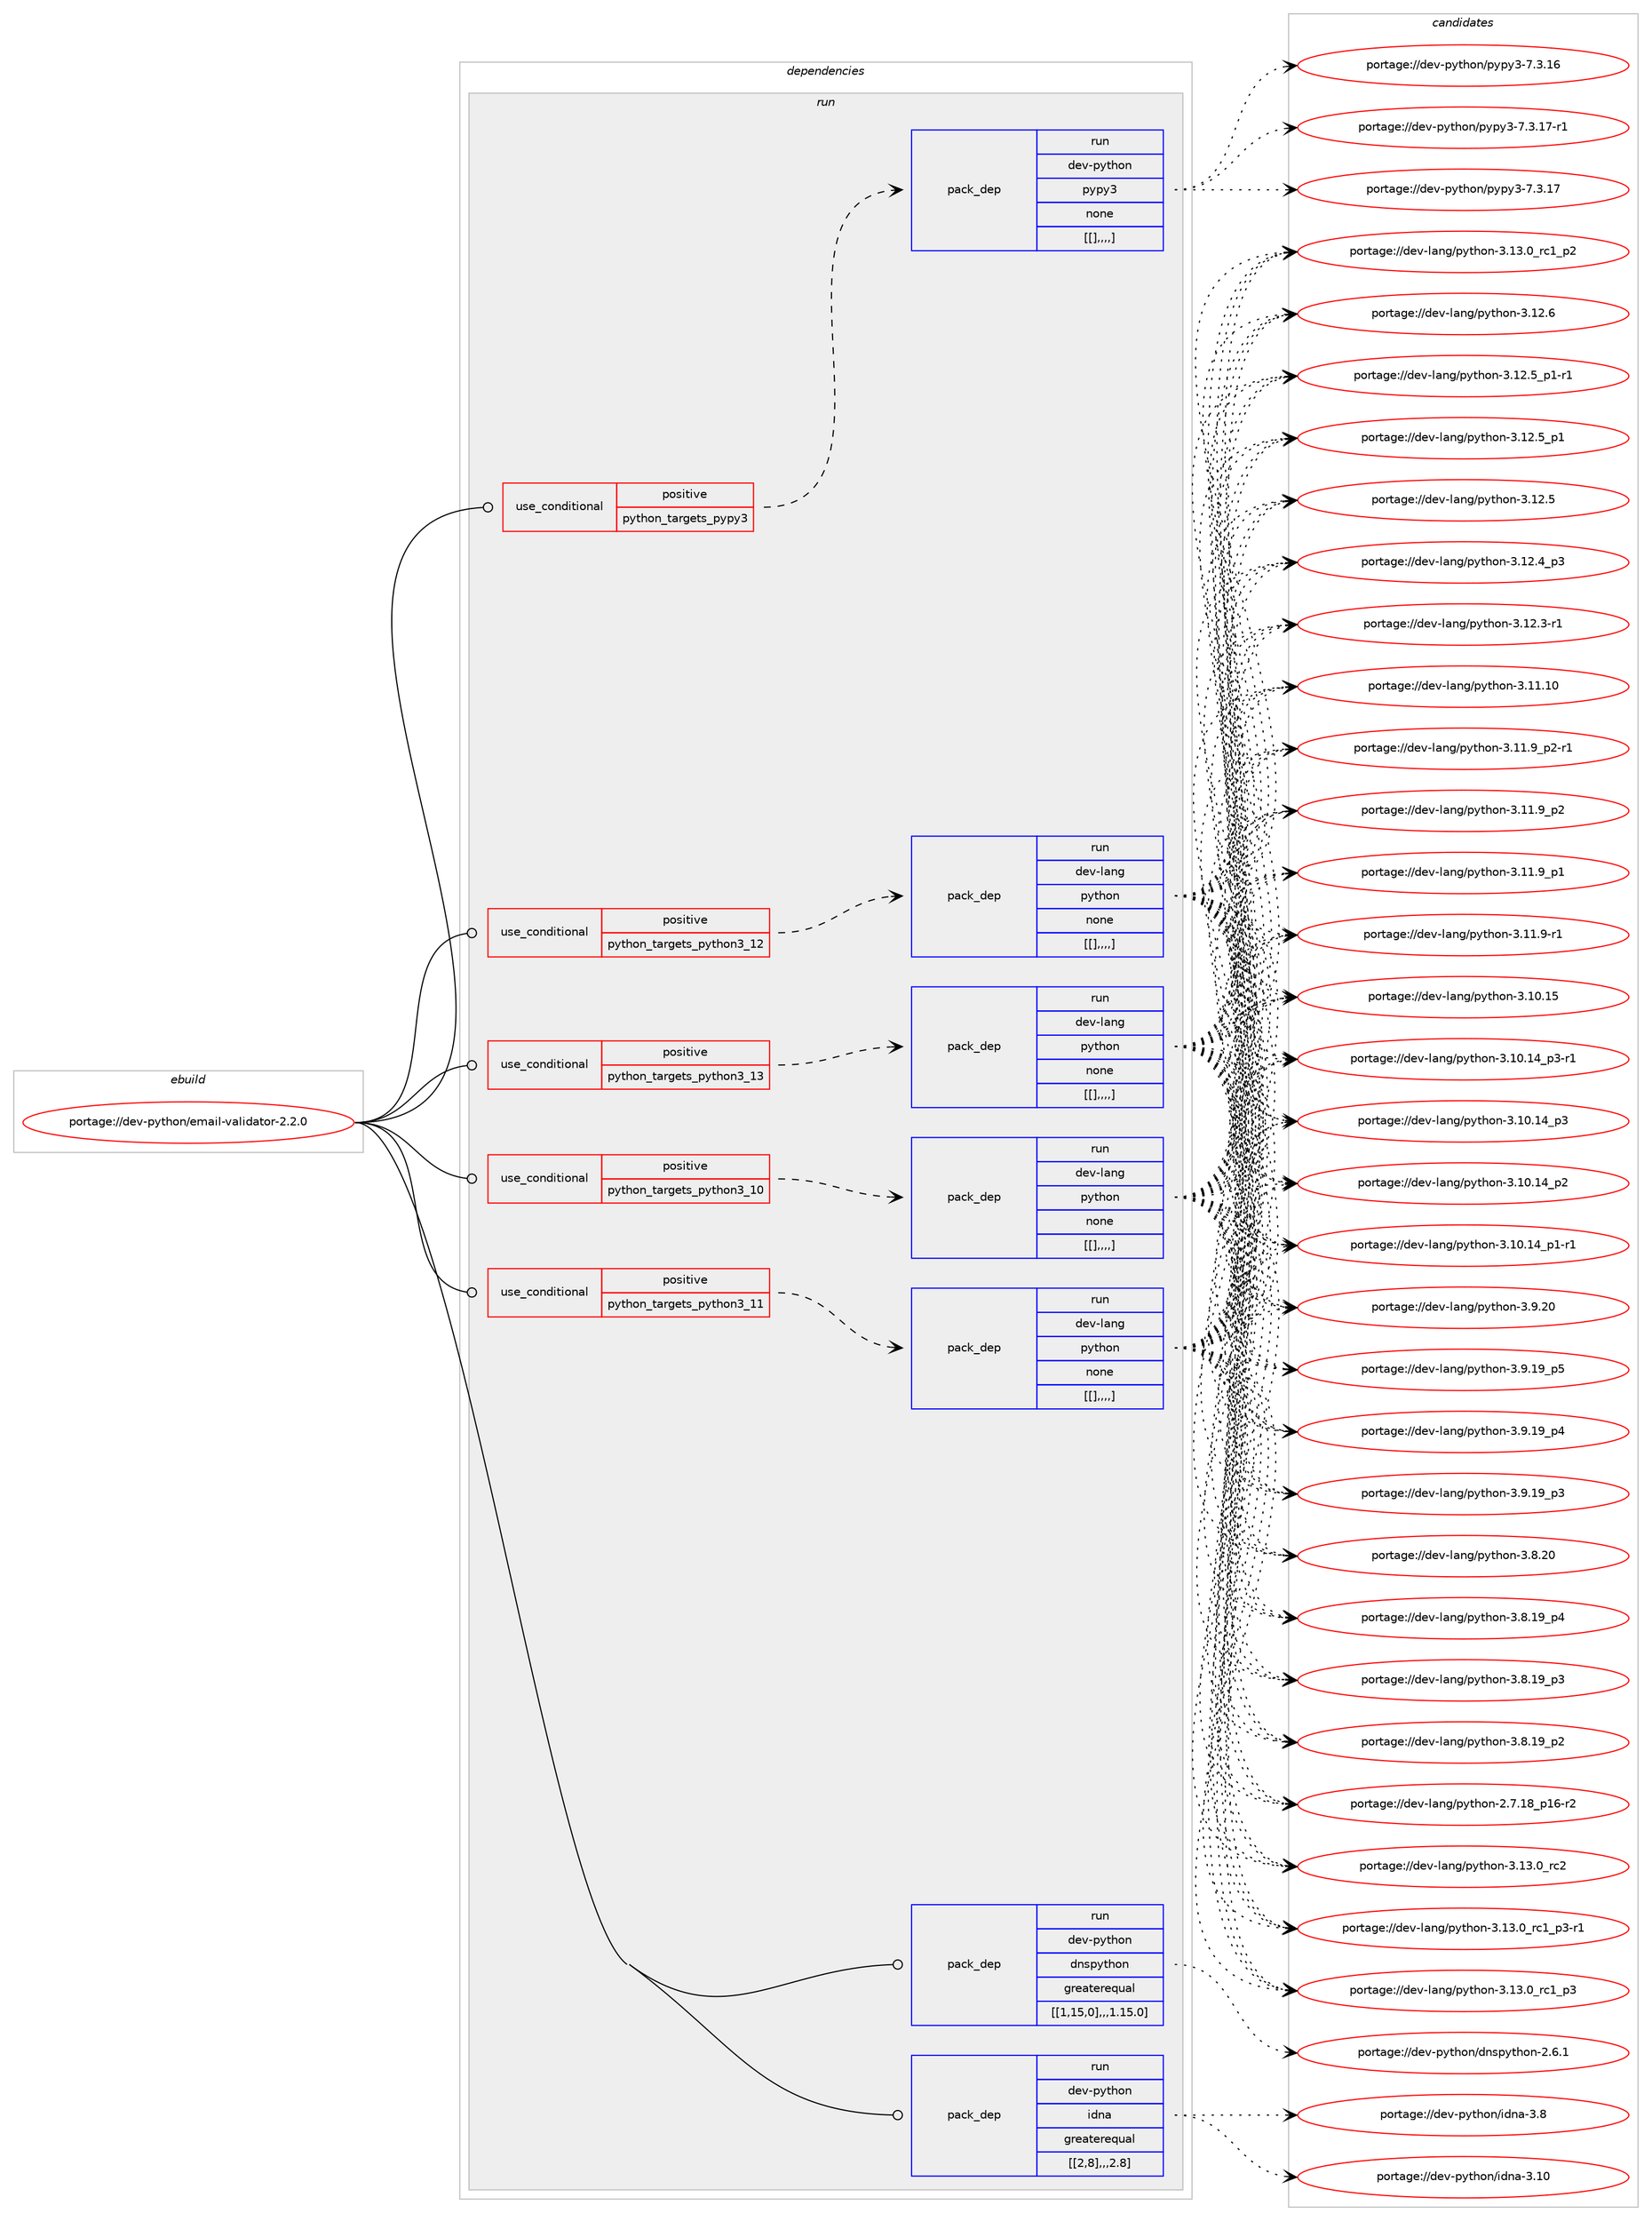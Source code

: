 digraph prolog {

# *************
# Graph options
# *************

newrank=true;
concentrate=true;
compound=true;
graph [rankdir=LR,fontname=Helvetica,fontsize=10,ranksep=1.5];#, ranksep=2.5, nodesep=0.2];
edge  [arrowhead=vee];
node  [fontname=Helvetica,fontsize=10];

# **********
# The ebuild
# **********

subgraph cluster_leftcol {
color=gray;
label=<<i>ebuild</i>>;
id [label="portage://dev-python/email-validator-2.2.0", color=red, width=4, href="../dev-python/email-validator-2.2.0.svg"];
}

# ****************
# The dependencies
# ****************

subgraph cluster_midcol {
color=gray;
label=<<i>dependencies</i>>;
subgraph cluster_compile {
fillcolor="#eeeeee";
style=filled;
label=<<i>compile</i>>;
}
subgraph cluster_compileandrun {
fillcolor="#eeeeee";
style=filled;
label=<<i>compile and run</i>>;
}
subgraph cluster_run {
fillcolor="#eeeeee";
style=filled;
label=<<i>run</i>>;
subgraph cond33150 {
dependency146765 [label=<<TABLE BORDER="0" CELLBORDER="1" CELLSPACING="0" CELLPADDING="4"><TR><TD ROWSPAN="3" CELLPADDING="10">use_conditional</TD></TR><TR><TD>positive</TD></TR><TR><TD>python_targets_pypy3</TD></TR></TABLE>>, shape=none, color=red];
subgraph pack112398 {
dependency146766 [label=<<TABLE BORDER="0" CELLBORDER="1" CELLSPACING="0" CELLPADDING="4" WIDTH="220"><TR><TD ROWSPAN="6" CELLPADDING="30">pack_dep</TD></TR><TR><TD WIDTH="110">run</TD></TR><TR><TD>dev-python</TD></TR><TR><TD>pypy3</TD></TR><TR><TD>none</TD></TR><TR><TD>[[],,,,]</TD></TR></TABLE>>, shape=none, color=blue];
}
dependency146765:e -> dependency146766:w [weight=20,style="dashed",arrowhead="vee"];
}
id:e -> dependency146765:w [weight=20,style="solid",arrowhead="odot"];
subgraph cond33151 {
dependency146767 [label=<<TABLE BORDER="0" CELLBORDER="1" CELLSPACING="0" CELLPADDING="4"><TR><TD ROWSPAN="3" CELLPADDING="10">use_conditional</TD></TR><TR><TD>positive</TD></TR><TR><TD>python_targets_python3_10</TD></TR></TABLE>>, shape=none, color=red];
subgraph pack112399 {
dependency146768 [label=<<TABLE BORDER="0" CELLBORDER="1" CELLSPACING="0" CELLPADDING="4" WIDTH="220"><TR><TD ROWSPAN="6" CELLPADDING="30">pack_dep</TD></TR><TR><TD WIDTH="110">run</TD></TR><TR><TD>dev-lang</TD></TR><TR><TD>python</TD></TR><TR><TD>none</TD></TR><TR><TD>[[],,,,]</TD></TR></TABLE>>, shape=none, color=blue];
}
dependency146767:e -> dependency146768:w [weight=20,style="dashed",arrowhead="vee"];
}
id:e -> dependency146767:w [weight=20,style="solid",arrowhead="odot"];
subgraph cond33152 {
dependency146769 [label=<<TABLE BORDER="0" CELLBORDER="1" CELLSPACING="0" CELLPADDING="4"><TR><TD ROWSPAN="3" CELLPADDING="10">use_conditional</TD></TR><TR><TD>positive</TD></TR><TR><TD>python_targets_python3_11</TD></TR></TABLE>>, shape=none, color=red];
subgraph pack112400 {
dependency146770 [label=<<TABLE BORDER="0" CELLBORDER="1" CELLSPACING="0" CELLPADDING="4" WIDTH="220"><TR><TD ROWSPAN="6" CELLPADDING="30">pack_dep</TD></TR><TR><TD WIDTH="110">run</TD></TR><TR><TD>dev-lang</TD></TR><TR><TD>python</TD></TR><TR><TD>none</TD></TR><TR><TD>[[],,,,]</TD></TR></TABLE>>, shape=none, color=blue];
}
dependency146769:e -> dependency146770:w [weight=20,style="dashed",arrowhead="vee"];
}
id:e -> dependency146769:w [weight=20,style="solid",arrowhead="odot"];
subgraph cond33153 {
dependency146771 [label=<<TABLE BORDER="0" CELLBORDER="1" CELLSPACING="0" CELLPADDING="4"><TR><TD ROWSPAN="3" CELLPADDING="10">use_conditional</TD></TR><TR><TD>positive</TD></TR><TR><TD>python_targets_python3_12</TD></TR></TABLE>>, shape=none, color=red];
subgraph pack112401 {
dependency146772 [label=<<TABLE BORDER="0" CELLBORDER="1" CELLSPACING="0" CELLPADDING="4" WIDTH="220"><TR><TD ROWSPAN="6" CELLPADDING="30">pack_dep</TD></TR><TR><TD WIDTH="110">run</TD></TR><TR><TD>dev-lang</TD></TR><TR><TD>python</TD></TR><TR><TD>none</TD></TR><TR><TD>[[],,,,]</TD></TR></TABLE>>, shape=none, color=blue];
}
dependency146771:e -> dependency146772:w [weight=20,style="dashed",arrowhead="vee"];
}
id:e -> dependency146771:w [weight=20,style="solid",arrowhead="odot"];
subgraph cond33154 {
dependency146773 [label=<<TABLE BORDER="0" CELLBORDER="1" CELLSPACING="0" CELLPADDING="4"><TR><TD ROWSPAN="3" CELLPADDING="10">use_conditional</TD></TR><TR><TD>positive</TD></TR><TR><TD>python_targets_python3_13</TD></TR></TABLE>>, shape=none, color=red];
subgraph pack112402 {
dependency146774 [label=<<TABLE BORDER="0" CELLBORDER="1" CELLSPACING="0" CELLPADDING="4" WIDTH="220"><TR><TD ROWSPAN="6" CELLPADDING="30">pack_dep</TD></TR><TR><TD WIDTH="110">run</TD></TR><TR><TD>dev-lang</TD></TR><TR><TD>python</TD></TR><TR><TD>none</TD></TR><TR><TD>[[],,,,]</TD></TR></TABLE>>, shape=none, color=blue];
}
dependency146773:e -> dependency146774:w [weight=20,style="dashed",arrowhead="vee"];
}
id:e -> dependency146773:w [weight=20,style="solid",arrowhead="odot"];
subgraph pack112403 {
dependency146775 [label=<<TABLE BORDER="0" CELLBORDER="1" CELLSPACING="0" CELLPADDING="4" WIDTH="220"><TR><TD ROWSPAN="6" CELLPADDING="30">pack_dep</TD></TR><TR><TD WIDTH="110">run</TD></TR><TR><TD>dev-python</TD></TR><TR><TD>dnspython</TD></TR><TR><TD>greaterequal</TD></TR><TR><TD>[[1,15,0],,,1.15.0]</TD></TR></TABLE>>, shape=none, color=blue];
}
id:e -> dependency146775:w [weight=20,style="solid",arrowhead="odot"];
subgraph pack112404 {
dependency146776 [label=<<TABLE BORDER="0" CELLBORDER="1" CELLSPACING="0" CELLPADDING="4" WIDTH="220"><TR><TD ROWSPAN="6" CELLPADDING="30">pack_dep</TD></TR><TR><TD WIDTH="110">run</TD></TR><TR><TD>dev-python</TD></TR><TR><TD>idna</TD></TR><TR><TD>greaterequal</TD></TR><TR><TD>[[2,8],,,2.8]</TD></TR></TABLE>>, shape=none, color=blue];
}
id:e -> dependency146776:w [weight=20,style="solid",arrowhead="odot"];
}
}

# **************
# The candidates
# **************

subgraph cluster_choices {
rank=same;
color=gray;
label=<<i>candidates</i>>;

subgraph choice112398 {
color=black;
nodesep=1;
choice100101118451121211161041111104711212111212151455546514649554511449 [label="portage://dev-python/pypy3-7.3.17-r1", color=red, width=4,href="../dev-python/pypy3-7.3.17-r1.svg"];
choice10010111845112121116104111110471121211121215145554651464955 [label="portage://dev-python/pypy3-7.3.17", color=red, width=4,href="../dev-python/pypy3-7.3.17.svg"];
choice10010111845112121116104111110471121211121215145554651464954 [label="portage://dev-python/pypy3-7.3.16", color=red, width=4,href="../dev-python/pypy3-7.3.16.svg"];
dependency146766:e -> choice100101118451121211161041111104711212111212151455546514649554511449:w [style=dotted,weight="100"];
dependency146766:e -> choice10010111845112121116104111110471121211121215145554651464955:w [style=dotted,weight="100"];
dependency146766:e -> choice10010111845112121116104111110471121211121215145554651464954:w [style=dotted,weight="100"];
}
subgraph choice112399 {
color=black;
nodesep=1;
choice10010111845108971101034711212111610411111045514649514648951149950 [label="portage://dev-lang/python-3.13.0_rc2", color=red, width=4,href="../dev-lang/python-3.13.0_rc2.svg"];
choice1001011184510897110103471121211161041111104551464951464895114994995112514511449 [label="portage://dev-lang/python-3.13.0_rc1_p3-r1", color=red, width=4,href="../dev-lang/python-3.13.0_rc1_p3-r1.svg"];
choice100101118451089711010347112121116104111110455146495146489511499499511251 [label="portage://dev-lang/python-3.13.0_rc1_p3", color=red, width=4,href="../dev-lang/python-3.13.0_rc1_p3.svg"];
choice100101118451089711010347112121116104111110455146495146489511499499511250 [label="portage://dev-lang/python-3.13.0_rc1_p2", color=red, width=4,href="../dev-lang/python-3.13.0_rc1_p2.svg"];
choice10010111845108971101034711212111610411111045514649504654 [label="portage://dev-lang/python-3.12.6", color=red, width=4,href="../dev-lang/python-3.12.6.svg"];
choice1001011184510897110103471121211161041111104551464950465395112494511449 [label="portage://dev-lang/python-3.12.5_p1-r1", color=red, width=4,href="../dev-lang/python-3.12.5_p1-r1.svg"];
choice100101118451089711010347112121116104111110455146495046539511249 [label="portage://dev-lang/python-3.12.5_p1", color=red, width=4,href="../dev-lang/python-3.12.5_p1.svg"];
choice10010111845108971101034711212111610411111045514649504653 [label="portage://dev-lang/python-3.12.5", color=red, width=4,href="../dev-lang/python-3.12.5.svg"];
choice100101118451089711010347112121116104111110455146495046529511251 [label="portage://dev-lang/python-3.12.4_p3", color=red, width=4,href="../dev-lang/python-3.12.4_p3.svg"];
choice100101118451089711010347112121116104111110455146495046514511449 [label="portage://dev-lang/python-3.12.3-r1", color=red, width=4,href="../dev-lang/python-3.12.3-r1.svg"];
choice1001011184510897110103471121211161041111104551464949464948 [label="portage://dev-lang/python-3.11.10", color=red, width=4,href="../dev-lang/python-3.11.10.svg"];
choice1001011184510897110103471121211161041111104551464949465795112504511449 [label="portage://dev-lang/python-3.11.9_p2-r1", color=red, width=4,href="../dev-lang/python-3.11.9_p2-r1.svg"];
choice100101118451089711010347112121116104111110455146494946579511250 [label="portage://dev-lang/python-3.11.9_p2", color=red, width=4,href="../dev-lang/python-3.11.9_p2.svg"];
choice100101118451089711010347112121116104111110455146494946579511249 [label="portage://dev-lang/python-3.11.9_p1", color=red, width=4,href="../dev-lang/python-3.11.9_p1.svg"];
choice100101118451089711010347112121116104111110455146494946574511449 [label="portage://dev-lang/python-3.11.9-r1", color=red, width=4,href="../dev-lang/python-3.11.9-r1.svg"];
choice1001011184510897110103471121211161041111104551464948464953 [label="portage://dev-lang/python-3.10.15", color=red, width=4,href="../dev-lang/python-3.10.15.svg"];
choice100101118451089711010347112121116104111110455146494846495295112514511449 [label="portage://dev-lang/python-3.10.14_p3-r1", color=red, width=4,href="../dev-lang/python-3.10.14_p3-r1.svg"];
choice10010111845108971101034711212111610411111045514649484649529511251 [label="portage://dev-lang/python-3.10.14_p3", color=red, width=4,href="../dev-lang/python-3.10.14_p3.svg"];
choice10010111845108971101034711212111610411111045514649484649529511250 [label="portage://dev-lang/python-3.10.14_p2", color=red, width=4,href="../dev-lang/python-3.10.14_p2.svg"];
choice100101118451089711010347112121116104111110455146494846495295112494511449 [label="portage://dev-lang/python-3.10.14_p1-r1", color=red, width=4,href="../dev-lang/python-3.10.14_p1-r1.svg"];
choice10010111845108971101034711212111610411111045514657465048 [label="portage://dev-lang/python-3.9.20", color=red, width=4,href="../dev-lang/python-3.9.20.svg"];
choice100101118451089711010347112121116104111110455146574649579511253 [label="portage://dev-lang/python-3.9.19_p5", color=red, width=4,href="../dev-lang/python-3.9.19_p5.svg"];
choice100101118451089711010347112121116104111110455146574649579511252 [label="portage://dev-lang/python-3.9.19_p4", color=red, width=4,href="../dev-lang/python-3.9.19_p4.svg"];
choice100101118451089711010347112121116104111110455146574649579511251 [label="portage://dev-lang/python-3.9.19_p3", color=red, width=4,href="../dev-lang/python-3.9.19_p3.svg"];
choice10010111845108971101034711212111610411111045514656465048 [label="portage://dev-lang/python-3.8.20", color=red, width=4,href="../dev-lang/python-3.8.20.svg"];
choice100101118451089711010347112121116104111110455146564649579511252 [label="portage://dev-lang/python-3.8.19_p4", color=red, width=4,href="../dev-lang/python-3.8.19_p4.svg"];
choice100101118451089711010347112121116104111110455146564649579511251 [label="portage://dev-lang/python-3.8.19_p3", color=red, width=4,href="../dev-lang/python-3.8.19_p3.svg"];
choice100101118451089711010347112121116104111110455146564649579511250 [label="portage://dev-lang/python-3.8.19_p2", color=red, width=4,href="../dev-lang/python-3.8.19_p2.svg"];
choice100101118451089711010347112121116104111110455046554649569511249544511450 [label="portage://dev-lang/python-2.7.18_p16-r2", color=red, width=4,href="../dev-lang/python-2.7.18_p16-r2.svg"];
dependency146768:e -> choice10010111845108971101034711212111610411111045514649514648951149950:w [style=dotted,weight="100"];
dependency146768:e -> choice1001011184510897110103471121211161041111104551464951464895114994995112514511449:w [style=dotted,weight="100"];
dependency146768:e -> choice100101118451089711010347112121116104111110455146495146489511499499511251:w [style=dotted,weight="100"];
dependency146768:e -> choice100101118451089711010347112121116104111110455146495146489511499499511250:w [style=dotted,weight="100"];
dependency146768:e -> choice10010111845108971101034711212111610411111045514649504654:w [style=dotted,weight="100"];
dependency146768:e -> choice1001011184510897110103471121211161041111104551464950465395112494511449:w [style=dotted,weight="100"];
dependency146768:e -> choice100101118451089711010347112121116104111110455146495046539511249:w [style=dotted,weight="100"];
dependency146768:e -> choice10010111845108971101034711212111610411111045514649504653:w [style=dotted,weight="100"];
dependency146768:e -> choice100101118451089711010347112121116104111110455146495046529511251:w [style=dotted,weight="100"];
dependency146768:e -> choice100101118451089711010347112121116104111110455146495046514511449:w [style=dotted,weight="100"];
dependency146768:e -> choice1001011184510897110103471121211161041111104551464949464948:w [style=dotted,weight="100"];
dependency146768:e -> choice1001011184510897110103471121211161041111104551464949465795112504511449:w [style=dotted,weight="100"];
dependency146768:e -> choice100101118451089711010347112121116104111110455146494946579511250:w [style=dotted,weight="100"];
dependency146768:e -> choice100101118451089711010347112121116104111110455146494946579511249:w [style=dotted,weight="100"];
dependency146768:e -> choice100101118451089711010347112121116104111110455146494946574511449:w [style=dotted,weight="100"];
dependency146768:e -> choice1001011184510897110103471121211161041111104551464948464953:w [style=dotted,weight="100"];
dependency146768:e -> choice100101118451089711010347112121116104111110455146494846495295112514511449:w [style=dotted,weight="100"];
dependency146768:e -> choice10010111845108971101034711212111610411111045514649484649529511251:w [style=dotted,weight="100"];
dependency146768:e -> choice10010111845108971101034711212111610411111045514649484649529511250:w [style=dotted,weight="100"];
dependency146768:e -> choice100101118451089711010347112121116104111110455146494846495295112494511449:w [style=dotted,weight="100"];
dependency146768:e -> choice10010111845108971101034711212111610411111045514657465048:w [style=dotted,weight="100"];
dependency146768:e -> choice100101118451089711010347112121116104111110455146574649579511253:w [style=dotted,weight="100"];
dependency146768:e -> choice100101118451089711010347112121116104111110455146574649579511252:w [style=dotted,weight="100"];
dependency146768:e -> choice100101118451089711010347112121116104111110455146574649579511251:w [style=dotted,weight="100"];
dependency146768:e -> choice10010111845108971101034711212111610411111045514656465048:w [style=dotted,weight="100"];
dependency146768:e -> choice100101118451089711010347112121116104111110455146564649579511252:w [style=dotted,weight="100"];
dependency146768:e -> choice100101118451089711010347112121116104111110455146564649579511251:w [style=dotted,weight="100"];
dependency146768:e -> choice100101118451089711010347112121116104111110455146564649579511250:w [style=dotted,weight="100"];
dependency146768:e -> choice100101118451089711010347112121116104111110455046554649569511249544511450:w [style=dotted,weight="100"];
}
subgraph choice112400 {
color=black;
nodesep=1;
choice10010111845108971101034711212111610411111045514649514648951149950 [label="portage://dev-lang/python-3.13.0_rc2", color=red, width=4,href="../dev-lang/python-3.13.0_rc2.svg"];
choice1001011184510897110103471121211161041111104551464951464895114994995112514511449 [label="portage://dev-lang/python-3.13.0_rc1_p3-r1", color=red, width=4,href="../dev-lang/python-3.13.0_rc1_p3-r1.svg"];
choice100101118451089711010347112121116104111110455146495146489511499499511251 [label="portage://dev-lang/python-3.13.0_rc1_p3", color=red, width=4,href="../dev-lang/python-3.13.0_rc1_p3.svg"];
choice100101118451089711010347112121116104111110455146495146489511499499511250 [label="portage://dev-lang/python-3.13.0_rc1_p2", color=red, width=4,href="../dev-lang/python-3.13.0_rc1_p2.svg"];
choice10010111845108971101034711212111610411111045514649504654 [label="portage://dev-lang/python-3.12.6", color=red, width=4,href="../dev-lang/python-3.12.6.svg"];
choice1001011184510897110103471121211161041111104551464950465395112494511449 [label="portage://dev-lang/python-3.12.5_p1-r1", color=red, width=4,href="../dev-lang/python-3.12.5_p1-r1.svg"];
choice100101118451089711010347112121116104111110455146495046539511249 [label="portage://dev-lang/python-3.12.5_p1", color=red, width=4,href="../dev-lang/python-3.12.5_p1.svg"];
choice10010111845108971101034711212111610411111045514649504653 [label="portage://dev-lang/python-3.12.5", color=red, width=4,href="../dev-lang/python-3.12.5.svg"];
choice100101118451089711010347112121116104111110455146495046529511251 [label="portage://dev-lang/python-3.12.4_p3", color=red, width=4,href="../dev-lang/python-3.12.4_p3.svg"];
choice100101118451089711010347112121116104111110455146495046514511449 [label="portage://dev-lang/python-3.12.3-r1", color=red, width=4,href="../dev-lang/python-3.12.3-r1.svg"];
choice1001011184510897110103471121211161041111104551464949464948 [label="portage://dev-lang/python-3.11.10", color=red, width=4,href="../dev-lang/python-3.11.10.svg"];
choice1001011184510897110103471121211161041111104551464949465795112504511449 [label="portage://dev-lang/python-3.11.9_p2-r1", color=red, width=4,href="../dev-lang/python-3.11.9_p2-r1.svg"];
choice100101118451089711010347112121116104111110455146494946579511250 [label="portage://dev-lang/python-3.11.9_p2", color=red, width=4,href="../dev-lang/python-3.11.9_p2.svg"];
choice100101118451089711010347112121116104111110455146494946579511249 [label="portage://dev-lang/python-3.11.9_p1", color=red, width=4,href="../dev-lang/python-3.11.9_p1.svg"];
choice100101118451089711010347112121116104111110455146494946574511449 [label="portage://dev-lang/python-3.11.9-r1", color=red, width=4,href="../dev-lang/python-3.11.9-r1.svg"];
choice1001011184510897110103471121211161041111104551464948464953 [label="portage://dev-lang/python-3.10.15", color=red, width=4,href="../dev-lang/python-3.10.15.svg"];
choice100101118451089711010347112121116104111110455146494846495295112514511449 [label="portage://dev-lang/python-3.10.14_p3-r1", color=red, width=4,href="../dev-lang/python-3.10.14_p3-r1.svg"];
choice10010111845108971101034711212111610411111045514649484649529511251 [label="portage://dev-lang/python-3.10.14_p3", color=red, width=4,href="../dev-lang/python-3.10.14_p3.svg"];
choice10010111845108971101034711212111610411111045514649484649529511250 [label="portage://dev-lang/python-3.10.14_p2", color=red, width=4,href="../dev-lang/python-3.10.14_p2.svg"];
choice100101118451089711010347112121116104111110455146494846495295112494511449 [label="portage://dev-lang/python-3.10.14_p1-r1", color=red, width=4,href="../dev-lang/python-3.10.14_p1-r1.svg"];
choice10010111845108971101034711212111610411111045514657465048 [label="portage://dev-lang/python-3.9.20", color=red, width=4,href="../dev-lang/python-3.9.20.svg"];
choice100101118451089711010347112121116104111110455146574649579511253 [label="portage://dev-lang/python-3.9.19_p5", color=red, width=4,href="../dev-lang/python-3.9.19_p5.svg"];
choice100101118451089711010347112121116104111110455146574649579511252 [label="portage://dev-lang/python-3.9.19_p4", color=red, width=4,href="../dev-lang/python-3.9.19_p4.svg"];
choice100101118451089711010347112121116104111110455146574649579511251 [label="portage://dev-lang/python-3.9.19_p3", color=red, width=4,href="../dev-lang/python-3.9.19_p3.svg"];
choice10010111845108971101034711212111610411111045514656465048 [label="portage://dev-lang/python-3.8.20", color=red, width=4,href="../dev-lang/python-3.8.20.svg"];
choice100101118451089711010347112121116104111110455146564649579511252 [label="portage://dev-lang/python-3.8.19_p4", color=red, width=4,href="../dev-lang/python-3.8.19_p4.svg"];
choice100101118451089711010347112121116104111110455146564649579511251 [label="portage://dev-lang/python-3.8.19_p3", color=red, width=4,href="../dev-lang/python-3.8.19_p3.svg"];
choice100101118451089711010347112121116104111110455146564649579511250 [label="portage://dev-lang/python-3.8.19_p2", color=red, width=4,href="../dev-lang/python-3.8.19_p2.svg"];
choice100101118451089711010347112121116104111110455046554649569511249544511450 [label="portage://dev-lang/python-2.7.18_p16-r2", color=red, width=4,href="../dev-lang/python-2.7.18_p16-r2.svg"];
dependency146770:e -> choice10010111845108971101034711212111610411111045514649514648951149950:w [style=dotted,weight="100"];
dependency146770:e -> choice1001011184510897110103471121211161041111104551464951464895114994995112514511449:w [style=dotted,weight="100"];
dependency146770:e -> choice100101118451089711010347112121116104111110455146495146489511499499511251:w [style=dotted,weight="100"];
dependency146770:e -> choice100101118451089711010347112121116104111110455146495146489511499499511250:w [style=dotted,weight="100"];
dependency146770:e -> choice10010111845108971101034711212111610411111045514649504654:w [style=dotted,weight="100"];
dependency146770:e -> choice1001011184510897110103471121211161041111104551464950465395112494511449:w [style=dotted,weight="100"];
dependency146770:e -> choice100101118451089711010347112121116104111110455146495046539511249:w [style=dotted,weight="100"];
dependency146770:e -> choice10010111845108971101034711212111610411111045514649504653:w [style=dotted,weight="100"];
dependency146770:e -> choice100101118451089711010347112121116104111110455146495046529511251:w [style=dotted,weight="100"];
dependency146770:e -> choice100101118451089711010347112121116104111110455146495046514511449:w [style=dotted,weight="100"];
dependency146770:e -> choice1001011184510897110103471121211161041111104551464949464948:w [style=dotted,weight="100"];
dependency146770:e -> choice1001011184510897110103471121211161041111104551464949465795112504511449:w [style=dotted,weight="100"];
dependency146770:e -> choice100101118451089711010347112121116104111110455146494946579511250:w [style=dotted,weight="100"];
dependency146770:e -> choice100101118451089711010347112121116104111110455146494946579511249:w [style=dotted,weight="100"];
dependency146770:e -> choice100101118451089711010347112121116104111110455146494946574511449:w [style=dotted,weight="100"];
dependency146770:e -> choice1001011184510897110103471121211161041111104551464948464953:w [style=dotted,weight="100"];
dependency146770:e -> choice100101118451089711010347112121116104111110455146494846495295112514511449:w [style=dotted,weight="100"];
dependency146770:e -> choice10010111845108971101034711212111610411111045514649484649529511251:w [style=dotted,weight="100"];
dependency146770:e -> choice10010111845108971101034711212111610411111045514649484649529511250:w [style=dotted,weight="100"];
dependency146770:e -> choice100101118451089711010347112121116104111110455146494846495295112494511449:w [style=dotted,weight="100"];
dependency146770:e -> choice10010111845108971101034711212111610411111045514657465048:w [style=dotted,weight="100"];
dependency146770:e -> choice100101118451089711010347112121116104111110455146574649579511253:w [style=dotted,weight="100"];
dependency146770:e -> choice100101118451089711010347112121116104111110455146574649579511252:w [style=dotted,weight="100"];
dependency146770:e -> choice100101118451089711010347112121116104111110455146574649579511251:w [style=dotted,weight="100"];
dependency146770:e -> choice10010111845108971101034711212111610411111045514656465048:w [style=dotted,weight="100"];
dependency146770:e -> choice100101118451089711010347112121116104111110455146564649579511252:w [style=dotted,weight="100"];
dependency146770:e -> choice100101118451089711010347112121116104111110455146564649579511251:w [style=dotted,weight="100"];
dependency146770:e -> choice100101118451089711010347112121116104111110455146564649579511250:w [style=dotted,weight="100"];
dependency146770:e -> choice100101118451089711010347112121116104111110455046554649569511249544511450:w [style=dotted,weight="100"];
}
subgraph choice112401 {
color=black;
nodesep=1;
choice10010111845108971101034711212111610411111045514649514648951149950 [label="portage://dev-lang/python-3.13.0_rc2", color=red, width=4,href="../dev-lang/python-3.13.0_rc2.svg"];
choice1001011184510897110103471121211161041111104551464951464895114994995112514511449 [label="portage://dev-lang/python-3.13.0_rc1_p3-r1", color=red, width=4,href="../dev-lang/python-3.13.0_rc1_p3-r1.svg"];
choice100101118451089711010347112121116104111110455146495146489511499499511251 [label="portage://dev-lang/python-3.13.0_rc1_p3", color=red, width=4,href="../dev-lang/python-3.13.0_rc1_p3.svg"];
choice100101118451089711010347112121116104111110455146495146489511499499511250 [label="portage://dev-lang/python-3.13.0_rc1_p2", color=red, width=4,href="../dev-lang/python-3.13.0_rc1_p2.svg"];
choice10010111845108971101034711212111610411111045514649504654 [label="portage://dev-lang/python-3.12.6", color=red, width=4,href="../dev-lang/python-3.12.6.svg"];
choice1001011184510897110103471121211161041111104551464950465395112494511449 [label="portage://dev-lang/python-3.12.5_p1-r1", color=red, width=4,href="../dev-lang/python-3.12.5_p1-r1.svg"];
choice100101118451089711010347112121116104111110455146495046539511249 [label="portage://dev-lang/python-3.12.5_p1", color=red, width=4,href="../dev-lang/python-3.12.5_p1.svg"];
choice10010111845108971101034711212111610411111045514649504653 [label="portage://dev-lang/python-3.12.5", color=red, width=4,href="../dev-lang/python-3.12.5.svg"];
choice100101118451089711010347112121116104111110455146495046529511251 [label="portage://dev-lang/python-3.12.4_p3", color=red, width=4,href="../dev-lang/python-3.12.4_p3.svg"];
choice100101118451089711010347112121116104111110455146495046514511449 [label="portage://dev-lang/python-3.12.3-r1", color=red, width=4,href="../dev-lang/python-3.12.3-r1.svg"];
choice1001011184510897110103471121211161041111104551464949464948 [label="portage://dev-lang/python-3.11.10", color=red, width=4,href="../dev-lang/python-3.11.10.svg"];
choice1001011184510897110103471121211161041111104551464949465795112504511449 [label="portage://dev-lang/python-3.11.9_p2-r1", color=red, width=4,href="../dev-lang/python-3.11.9_p2-r1.svg"];
choice100101118451089711010347112121116104111110455146494946579511250 [label="portage://dev-lang/python-3.11.9_p2", color=red, width=4,href="../dev-lang/python-3.11.9_p2.svg"];
choice100101118451089711010347112121116104111110455146494946579511249 [label="portage://dev-lang/python-3.11.9_p1", color=red, width=4,href="../dev-lang/python-3.11.9_p1.svg"];
choice100101118451089711010347112121116104111110455146494946574511449 [label="portage://dev-lang/python-3.11.9-r1", color=red, width=4,href="../dev-lang/python-3.11.9-r1.svg"];
choice1001011184510897110103471121211161041111104551464948464953 [label="portage://dev-lang/python-3.10.15", color=red, width=4,href="../dev-lang/python-3.10.15.svg"];
choice100101118451089711010347112121116104111110455146494846495295112514511449 [label="portage://dev-lang/python-3.10.14_p3-r1", color=red, width=4,href="../dev-lang/python-3.10.14_p3-r1.svg"];
choice10010111845108971101034711212111610411111045514649484649529511251 [label="portage://dev-lang/python-3.10.14_p3", color=red, width=4,href="../dev-lang/python-3.10.14_p3.svg"];
choice10010111845108971101034711212111610411111045514649484649529511250 [label="portage://dev-lang/python-3.10.14_p2", color=red, width=4,href="../dev-lang/python-3.10.14_p2.svg"];
choice100101118451089711010347112121116104111110455146494846495295112494511449 [label="portage://dev-lang/python-3.10.14_p1-r1", color=red, width=4,href="../dev-lang/python-3.10.14_p1-r1.svg"];
choice10010111845108971101034711212111610411111045514657465048 [label="portage://dev-lang/python-3.9.20", color=red, width=4,href="../dev-lang/python-3.9.20.svg"];
choice100101118451089711010347112121116104111110455146574649579511253 [label="portage://dev-lang/python-3.9.19_p5", color=red, width=4,href="../dev-lang/python-3.9.19_p5.svg"];
choice100101118451089711010347112121116104111110455146574649579511252 [label="portage://dev-lang/python-3.9.19_p4", color=red, width=4,href="../dev-lang/python-3.9.19_p4.svg"];
choice100101118451089711010347112121116104111110455146574649579511251 [label="portage://dev-lang/python-3.9.19_p3", color=red, width=4,href="../dev-lang/python-3.9.19_p3.svg"];
choice10010111845108971101034711212111610411111045514656465048 [label="portage://dev-lang/python-3.8.20", color=red, width=4,href="../dev-lang/python-3.8.20.svg"];
choice100101118451089711010347112121116104111110455146564649579511252 [label="portage://dev-lang/python-3.8.19_p4", color=red, width=4,href="../dev-lang/python-3.8.19_p4.svg"];
choice100101118451089711010347112121116104111110455146564649579511251 [label="portage://dev-lang/python-3.8.19_p3", color=red, width=4,href="../dev-lang/python-3.8.19_p3.svg"];
choice100101118451089711010347112121116104111110455146564649579511250 [label="portage://dev-lang/python-3.8.19_p2", color=red, width=4,href="../dev-lang/python-3.8.19_p2.svg"];
choice100101118451089711010347112121116104111110455046554649569511249544511450 [label="portage://dev-lang/python-2.7.18_p16-r2", color=red, width=4,href="../dev-lang/python-2.7.18_p16-r2.svg"];
dependency146772:e -> choice10010111845108971101034711212111610411111045514649514648951149950:w [style=dotted,weight="100"];
dependency146772:e -> choice1001011184510897110103471121211161041111104551464951464895114994995112514511449:w [style=dotted,weight="100"];
dependency146772:e -> choice100101118451089711010347112121116104111110455146495146489511499499511251:w [style=dotted,weight="100"];
dependency146772:e -> choice100101118451089711010347112121116104111110455146495146489511499499511250:w [style=dotted,weight="100"];
dependency146772:e -> choice10010111845108971101034711212111610411111045514649504654:w [style=dotted,weight="100"];
dependency146772:e -> choice1001011184510897110103471121211161041111104551464950465395112494511449:w [style=dotted,weight="100"];
dependency146772:e -> choice100101118451089711010347112121116104111110455146495046539511249:w [style=dotted,weight="100"];
dependency146772:e -> choice10010111845108971101034711212111610411111045514649504653:w [style=dotted,weight="100"];
dependency146772:e -> choice100101118451089711010347112121116104111110455146495046529511251:w [style=dotted,weight="100"];
dependency146772:e -> choice100101118451089711010347112121116104111110455146495046514511449:w [style=dotted,weight="100"];
dependency146772:e -> choice1001011184510897110103471121211161041111104551464949464948:w [style=dotted,weight="100"];
dependency146772:e -> choice1001011184510897110103471121211161041111104551464949465795112504511449:w [style=dotted,weight="100"];
dependency146772:e -> choice100101118451089711010347112121116104111110455146494946579511250:w [style=dotted,weight="100"];
dependency146772:e -> choice100101118451089711010347112121116104111110455146494946579511249:w [style=dotted,weight="100"];
dependency146772:e -> choice100101118451089711010347112121116104111110455146494946574511449:w [style=dotted,weight="100"];
dependency146772:e -> choice1001011184510897110103471121211161041111104551464948464953:w [style=dotted,weight="100"];
dependency146772:e -> choice100101118451089711010347112121116104111110455146494846495295112514511449:w [style=dotted,weight="100"];
dependency146772:e -> choice10010111845108971101034711212111610411111045514649484649529511251:w [style=dotted,weight="100"];
dependency146772:e -> choice10010111845108971101034711212111610411111045514649484649529511250:w [style=dotted,weight="100"];
dependency146772:e -> choice100101118451089711010347112121116104111110455146494846495295112494511449:w [style=dotted,weight="100"];
dependency146772:e -> choice10010111845108971101034711212111610411111045514657465048:w [style=dotted,weight="100"];
dependency146772:e -> choice100101118451089711010347112121116104111110455146574649579511253:w [style=dotted,weight="100"];
dependency146772:e -> choice100101118451089711010347112121116104111110455146574649579511252:w [style=dotted,weight="100"];
dependency146772:e -> choice100101118451089711010347112121116104111110455146574649579511251:w [style=dotted,weight="100"];
dependency146772:e -> choice10010111845108971101034711212111610411111045514656465048:w [style=dotted,weight="100"];
dependency146772:e -> choice100101118451089711010347112121116104111110455146564649579511252:w [style=dotted,weight="100"];
dependency146772:e -> choice100101118451089711010347112121116104111110455146564649579511251:w [style=dotted,weight="100"];
dependency146772:e -> choice100101118451089711010347112121116104111110455146564649579511250:w [style=dotted,weight="100"];
dependency146772:e -> choice100101118451089711010347112121116104111110455046554649569511249544511450:w [style=dotted,weight="100"];
}
subgraph choice112402 {
color=black;
nodesep=1;
choice10010111845108971101034711212111610411111045514649514648951149950 [label="portage://dev-lang/python-3.13.0_rc2", color=red, width=4,href="../dev-lang/python-3.13.0_rc2.svg"];
choice1001011184510897110103471121211161041111104551464951464895114994995112514511449 [label="portage://dev-lang/python-3.13.0_rc1_p3-r1", color=red, width=4,href="../dev-lang/python-3.13.0_rc1_p3-r1.svg"];
choice100101118451089711010347112121116104111110455146495146489511499499511251 [label="portage://dev-lang/python-3.13.0_rc1_p3", color=red, width=4,href="../dev-lang/python-3.13.0_rc1_p3.svg"];
choice100101118451089711010347112121116104111110455146495146489511499499511250 [label="portage://dev-lang/python-3.13.0_rc1_p2", color=red, width=4,href="../dev-lang/python-3.13.0_rc1_p2.svg"];
choice10010111845108971101034711212111610411111045514649504654 [label="portage://dev-lang/python-3.12.6", color=red, width=4,href="../dev-lang/python-3.12.6.svg"];
choice1001011184510897110103471121211161041111104551464950465395112494511449 [label="portage://dev-lang/python-3.12.5_p1-r1", color=red, width=4,href="../dev-lang/python-3.12.5_p1-r1.svg"];
choice100101118451089711010347112121116104111110455146495046539511249 [label="portage://dev-lang/python-3.12.5_p1", color=red, width=4,href="../dev-lang/python-3.12.5_p1.svg"];
choice10010111845108971101034711212111610411111045514649504653 [label="portage://dev-lang/python-3.12.5", color=red, width=4,href="../dev-lang/python-3.12.5.svg"];
choice100101118451089711010347112121116104111110455146495046529511251 [label="portage://dev-lang/python-3.12.4_p3", color=red, width=4,href="../dev-lang/python-3.12.4_p3.svg"];
choice100101118451089711010347112121116104111110455146495046514511449 [label="portage://dev-lang/python-3.12.3-r1", color=red, width=4,href="../dev-lang/python-3.12.3-r1.svg"];
choice1001011184510897110103471121211161041111104551464949464948 [label="portage://dev-lang/python-3.11.10", color=red, width=4,href="../dev-lang/python-3.11.10.svg"];
choice1001011184510897110103471121211161041111104551464949465795112504511449 [label="portage://dev-lang/python-3.11.9_p2-r1", color=red, width=4,href="../dev-lang/python-3.11.9_p2-r1.svg"];
choice100101118451089711010347112121116104111110455146494946579511250 [label="portage://dev-lang/python-3.11.9_p2", color=red, width=4,href="../dev-lang/python-3.11.9_p2.svg"];
choice100101118451089711010347112121116104111110455146494946579511249 [label="portage://dev-lang/python-3.11.9_p1", color=red, width=4,href="../dev-lang/python-3.11.9_p1.svg"];
choice100101118451089711010347112121116104111110455146494946574511449 [label="portage://dev-lang/python-3.11.9-r1", color=red, width=4,href="../dev-lang/python-3.11.9-r1.svg"];
choice1001011184510897110103471121211161041111104551464948464953 [label="portage://dev-lang/python-3.10.15", color=red, width=4,href="../dev-lang/python-3.10.15.svg"];
choice100101118451089711010347112121116104111110455146494846495295112514511449 [label="portage://dev-lang/python-3.10.14_p3-r1", color=red, width=4,href="../dev-lang/python-3.10.14_p3-r1.svg"];
choice10010111845108971101034711212111610411111045514649484649529511251 [label="portage://dev-lang/python-3.10.14_p3", color=red, width=4,href="../dev-lang/python-3.10.14_p3.svg"];
choice10010111845108971101034711212111610411111045514649484649529511250 [label="portage://dev-lang/python-3.10.14_p2", color=red, width=4,href="../dev-lang/python-3.10.14_p2.svg"];
choice100101118451089711010347112121116104111110455146494846495295112494511449 [label="portage://dev-lang/python-3.10.14_p1-r1", color=red, width=4,href="../dev-lang/python-3.10.14_p1-r1.svg"];
choice10010111845108971101034711212111610411111045514657465048 [label="portage://dev-lang/python-3.9.20", color=red, width=4,href="../dev-lang/python-3.9.20.svg"];
choice100101118451089711010347112121116104111110455146574649579511253 [label="portage://dev-lang/python-3.9.19_p5", color=red, width=4,href="../dev-lang/python-3.9.19_p5.svg"];
choice100101118451089711010347112121116104111110455146574649579511252 [label="portage://dev-lang/python-3.9.19_p4", color=red, width=4,href="../dev-lang/python-3.9.19_p4.svg"];
choice100101118451089711010347112121116104111110455146574649579511251 [label="portage://dev-lang/python-3.9.19_p3", color=red, width=4,href="../dev-lang/python-3.9.19_p3.svg"];
choice10010111845108971101034711212111610411111045514656465048 [label="portage://dev-lang/python-3.8.20", color=red, width=4,href="../dev-lang/python-3.8.20.svg"];
choice100101118451089711010347112121116104111110455146564649579511252 [label="portage://dev-lang/python-3.8.19_p4", color=red, width=4,href="../dev-lang/python-3.8.19_p4.svg"];
choice100101118451089711010347112121116104111110455146564649579511251 [label="portage://dev-lang/python-3.8.19_p3", color=red, width=4,href="../dev-lang/python-3.8.19_p3.svg"];
choice100101118451089711010347112121116104111110455146564649579511250 [label="portage://dev-lang/python-3.8.19_p2", color=red, width=4,href="../dev-lang/python-3.8.19_p2.svg"];
choice100101118451089711010347112121116104111110455046554649569511249544511450 [label="portage://dev-lang/python-2.7.18_p16-r2", color=red, width=4,href="../dev-lang/python-2.7.18_p16-r2.svg"];
dependency146774:e -> choice10010111845108971101034711212111610411111045514649514648951149950:w [style=dotted,weight="100"];
dependency146774:e -> choice1001011184510897110103471121211161041111104551464951464895114994995112514511449:w [style=dotted,weight="100"];
dependency146774:e -> choice100101118451089711010347112121116104111110455146495146489511499499511251:w [style=dotted,weight="100"];
dependency146774:e -> choice100101118451089711010347112121116104111110455146495146489511499499511250:w [style=dotted,weight="100"];
dependency146774:e -> choice10010111845108971101034711212111610411111045514649504654:w [style=dotted,weight="100"];
dependency146774:e -> choice1001011184510897110103471121211161041111104551464950465395112494511449:w [style=dotted,weight="100"];
dependency146774:e -> choice100101118451089711010347112121116104111110455146495046539511249:w [style=dotted,weight="100"];
dependency146774:e -> choice10010111845108971101034711212111610411111045514649504653:w [style=dotted,weight="100"];
dependency146774:e -> choice100101118451089711010347112121116104111110455146495046529511251:w [style=dotted,weight="100"];
dependency146774:e -> choice100101118451089711010347112121116104111110455146495046514511449:w [style=dotted,weight="100"];
dependency146774:e -> choice1001011184510897110103471121211161041111104551464949464948:w [style=dotted,weight="100"];
dependency146774:e -> choice1001011184510897110103471121211161041111104551464949465795112504511449:w [style=dotted,weight="100"];
dependency146774:e -> choice100101118451089711010347112121116104111110455146494946579511250:w [style=dotted,weight="100"];
dependency146774:e -> choice100101118451089711010347112121116104111110455146494946579511249:w [style=dotted,weight="100"];
dependency146774:e -> choice100101118451089711010347112121116104111110455146494946574511449:w [style=dotted,weight="100"];
dependency146774:e -> choice1001011184510897110103471121211161041111104551464948464953:w [style=dotted,weight="100"];
dependency146774:e -> choice100101118451089711010347112121116104111110455146494846495295112514511449:w [style=dotted,weight="100"];
dependency146774:e -> choice10010111845108971101034711212111610411111045514649484649529511251:w [style=dotted,weight="100"];
dependency146774:e -> choice10010111845108971101034711212111610411111045514649484649529511250:w [style=dotted,weight="100"];
dependency146774:e -> choice100101118451089711010347112121116104111110455146494846495295112494511449:w [style=dotted,weight="100"];
dependency146774:e -> choice10010111845108971101034711212111610411111045514657465048:w [style=dotted,weight="100"];
dependency146774:e -> choice100101118451089711010347112121116104111110455146574649579511253:w [style=dotted,weight="100"];
dependency146774:e -> choice100101118451089711010347112121116104111110455146574649579511252:w [style=dotted,weight="100"];
dependency146774:e -> choice100101118451089711010347112121116104111110455146574649579511251:w [style=dotted,weight="100"];
dependency146774:e -> choice10010111845108971101034711212111610411111045514656465048:w [style=dotted,weight="100"];
dependency146774:e -> choice100101118451089711010347112121116104111110455146564649579511252:w [style=dotted,weight="100"];
dependency146774:e -> choice100101118451089711010347112121116104111110455146564649579511251:w [style=dotted,weight="100"];
dependency146774:e -> choice100101118451089711010347112121116104111110455146564649579511250:w [style=dotted,weight="100"];
dependency146774:e -> choice100101118451089711010347112121116104111110455046554649569511249544511450:w [style=dotted,weight="100"];
}
subgraph choice112403 {
color=black;
nodesep=1;
choice1001011184511212111610411111047100110115112121116104111110455046544649 [label="portage://dev-python/dnspython-2.6.1", color=red, width=4,href="../dev-python/dnspython-2.6.1.svg"];
dependency146775:e -> choice1001011184511212111610411111047100110115112121116104111110455046544649:w [style=dotted,weight="100"];
}
subgraph choice112404 {
color=black;
nodesep=1;
choice1001011184511212111610411111047105100110974551464948 [label="portage://dev-python/idna-3.10", color=red, width=4,href="../dev-python/idna-3.10.svg"];
choice10010111845112121116104111110471051001109745514656 [label="portage://dev-python/idna-3.8", color=red, width=4,href="../dev-python/idna-3.8.svg"];
dependency146776:e -> choice1001011184511212111610411111047105100110974551464948:w [style=dotted,weight="100"];
dependency146776:e -> choice10010111845112121116104111110471051001109745514656:w [style=dotted,weight="100"];
}
}

}
